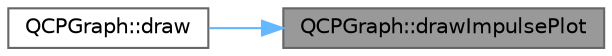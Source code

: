 digraph "QCPGraph::drawImpulsePlot"
{
 // LATEX_PDF_SIZE
  bgcolor="transparent";
  edge [fontname=Helvetica,fontsize=10,labelfontname=Helvetica,labelfontsize=10];
  node [fontname=Helvetica,fontsize=10,shape=box,height=0.2,width=0.4];
  rankdir="RL";
  Node1 [label="QCPGraph::drawImpulsePlot",height=0.2,width=0.4,color="gray40", fillcolor="grey60", style="filled", fontcolor="black",tooltip=" "];
  Node1 -> Node2 [dir="back",color="steelblue1",style="solid"];
  Node2 [label="QCPGraph::draw",height=0.2,width=0.4,color="grey40", fillcolor="white", style="filled",URL="$class_q_c_p_graph.html#a2b0849598f06e834b43ce18cd13bcdc3",tooltip=" "];
}
